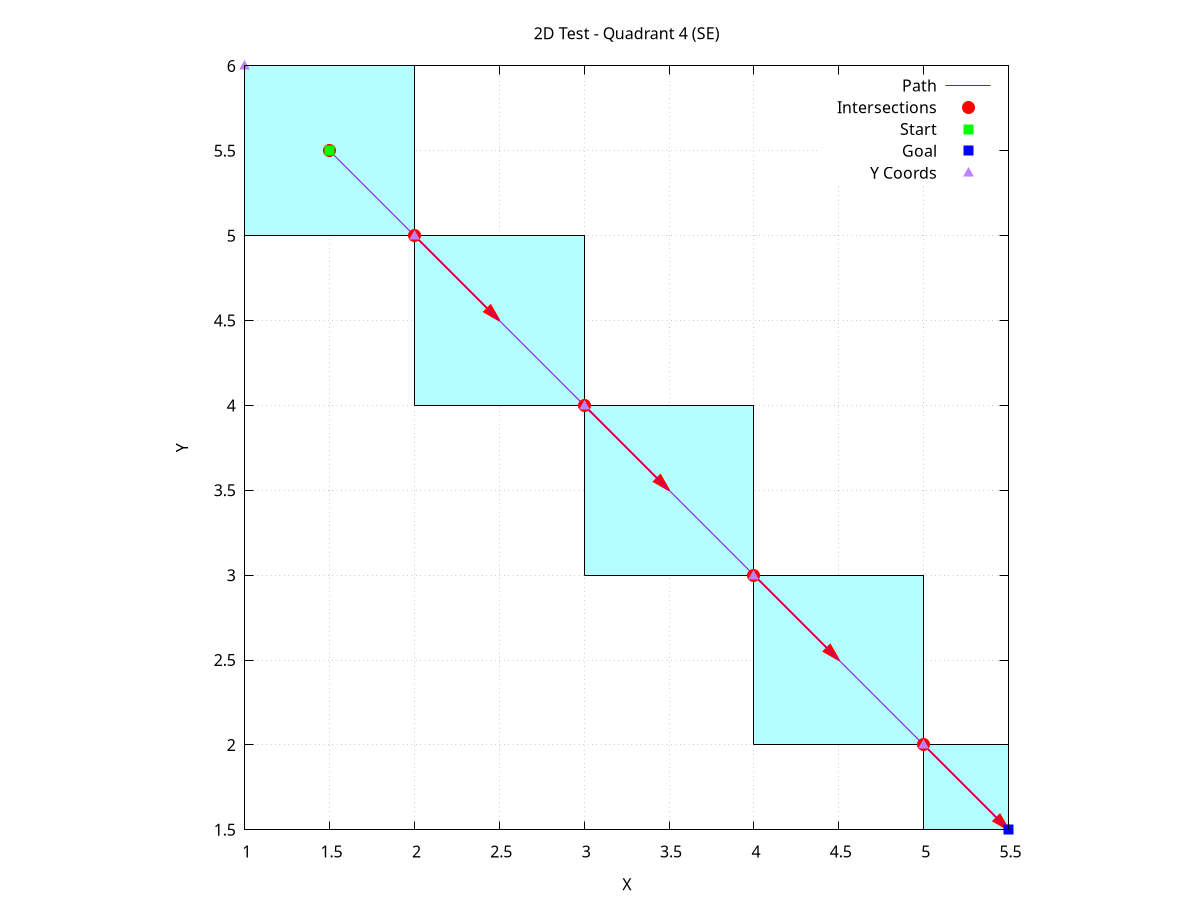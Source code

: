 set term pngcairo size 800,800
set output '2D Test - Quadrant 4 (SE).png'
set title '2D Test - Quadrant 4 (SE)'
set xlabel 'X'
set ylabel 'Y'
set grid
set size square
set object 1 rect from 1,5 to 2,6 fc rgb 'cyan' fs solid 0.3
set object 2 rect from 2,4 to 3,5 fc rgb 'cyan' fs solid 0.3
set object 3 rect from 3,3 to 4,4 fc rgb 'cyan' fs solid 0.3
set object 4 rect from 4,2 to 5,3 fc rgb 'cyan' fs solid 0.3
set object 5 rect from 5,1 to 6,2 fc rgb 'cyan' fs solid 0.3
set arrow 1 from 1.5,5.5 to 1.5,5.5 head filled lw 2 lc 'red'
set arrow 2 from 2,5 to 2.5,4.5 head filled lw 2 lc 'red'
set arrow 3 from 3,4 to 3.5,3.5 head filled lw 2 lc 'red'
set arrow 4 from 4,3 to 4.5,2.5 head filled lw 2 lc 'red'
set arrow 5 from 5,2 to 5.5,1.5 head filled lw 2 lc 'red'
plot '-' with lines title 'Path', '-' with points pt 7 ps 2 lc 'red' title 'Intersections', '-' with points pt 5 ps 1.5 lc 'green' title 'Start', '-' with points pt 5 ps 1.5 lc 'blue' title 'Goal', '-' with points pt 9 ps 1.5 lc 'purple' title 'Y Coords'
1.5 5.5
2 5
3 4
4 3
5 2
5.5 1.5
e
1.5 5.5
2 5
3 4
4 3
5 2
e
1.5 5.5
e
5.5 1.5
e
1 6
2 5
3 4
4 3
5 2
e
